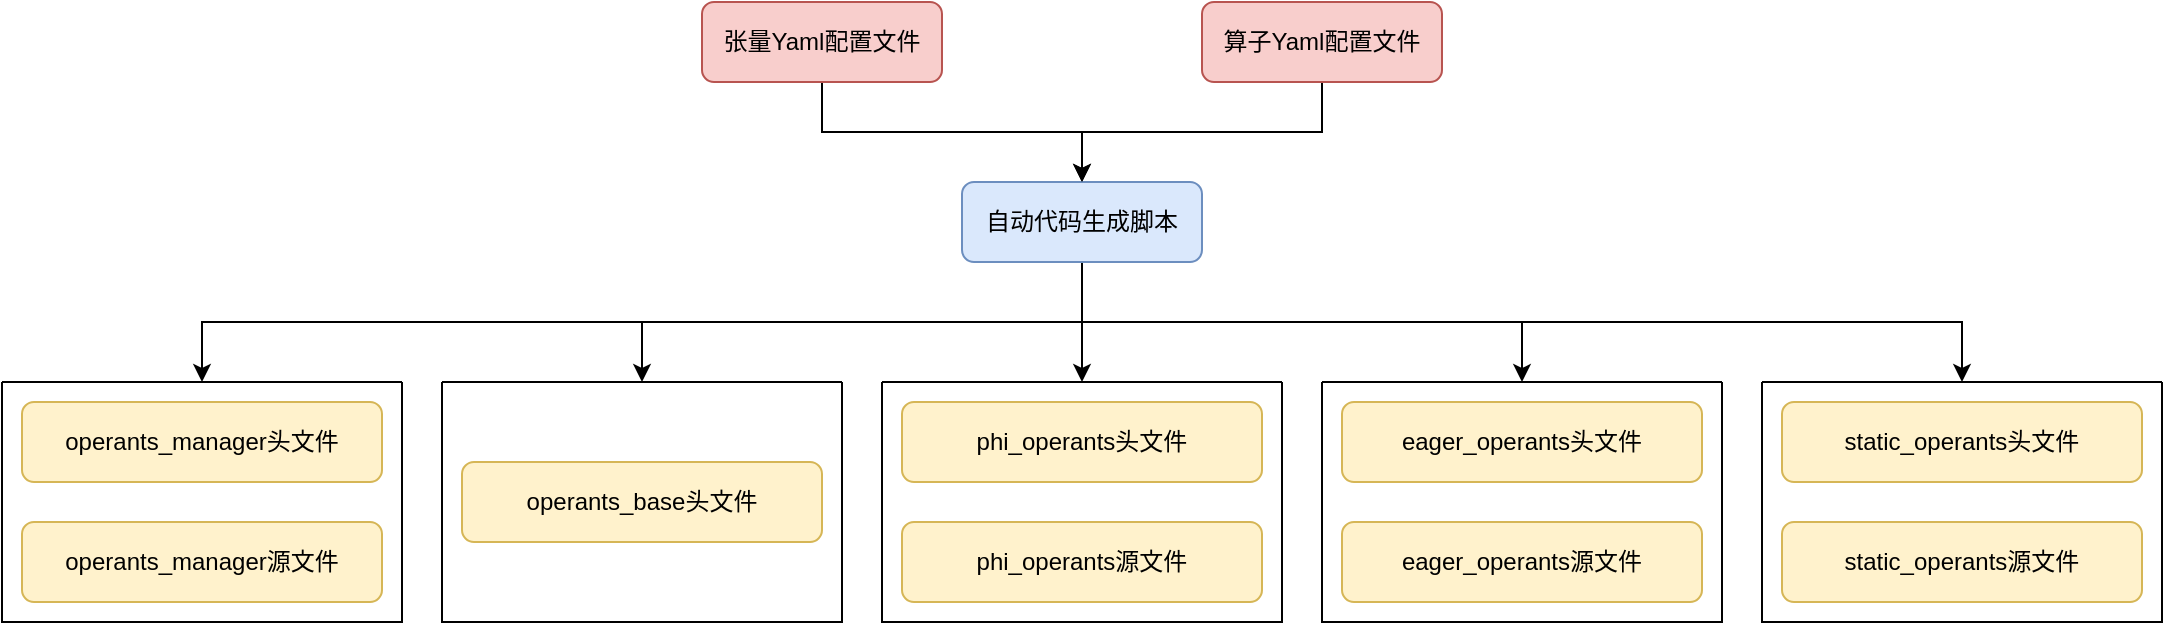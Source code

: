<mxfile version="21.1.7" type="github">
  <diagram id="C5RBs43oDa-KdzZeNtuy" name="Page-1">
    <mxGraphModel dx="954" dy="509" grid="1" gridSize="10" guides="1" tooltips="1" connect="1" arrows="1" fold="1" page="1" pageScale="1" pageWidth="827" pageHeight="1169" math="0" shadow="0">
      <root>
        <mxCell id="WIyWlLk6GJQsqaUBKTNV-0" />
        <mxCell id="WIyWlLk6GJQsqaUBKTNV-1" parent="WIyWlLk6GJQsqaUBKTNV-0" />
        <mxCell id="47F37ZHU6KCw2hR8KMi0-0" style="edgeStyle=orthogonalEdgeStyle;rounded=0;orthogonalLoop=1;jettySize=auto;html=1;exitX=0.5;exitY=1;exitDx=0;exitDy=0;" parent="WIyWlLk6GJQsqaUBKTNV-1" source="WIyWlLk6GJQsqaUBKTNV-3" target="WIyWlLk6GJQsqaUBKTNV-7" edge="1">
          <mxGeometry relative="1" as="geometry" />
        </mxCell>
        <mxCell id="WIyWlLk6GJQsqaUBKTNV-3" value="张量Yaml配置文件" style="rounded=1;whiteSpace=wrap;html=1;fontSize=12;glass=0;strokeWidth=1;shadow=0;fillColor=#f8cecc;strokeColor=#b85450;" parent="WIyWlLk6GJQsqaUBKTNV-1" vertex="1">
          <mxGeometry x="360" y="80" width="120" height="40" as="geometry" />
        </mxCell>
        <mxCell id="47F37ZHU6KCw2hR8KMi0-16" style="edgeStyle=orthogonalEdgeStyle;rounded=0;orthogonalLoop=1;jettySize=auto;html=1;exitX=0.5;exitY=1;exitDx=0;exitDy=0;entryX=0.5;entryY=0;entryDx=0;entryDy=0;" parent="WIyWlLk6GJQsqaUBKTNV-1" source="WIyWlLk6GJQsqaUBKTNV-7" target="47F37ZHU6KCw2hR8KMi0-9" edge="1">
          <mxGeometry relative="1" as="geometry" />
        </mxCell>
        <mxCell id="47F37ZHU6KCw2hR8KMi0-17" style="edgeStyle=orthogonalEdgeStyle;rounded=0;orthogonalLoop=1;jettySize=auto;html=1;exitX=0.5;exitY=1;exitDx=0;exitDy=0;entryX=0.5;entryY=0;entryDx=0;entryDy=0;" parent="WIyWlLk6GJQsqaUBKTNV-1" source="WIyWlLk6GJQsqaUBKTNV-7" target="47F37ZHU6KCw2hR8KMi0-6" edge="1">
          <mxGeometry relative="1" as="geometry" />
        </mxCell>
        <mxCell id="47F37ZHU6KCw2hR8KMi0-18" style="edgeStyle=orthogonalEdgeStyle;rounded=0;orthogonalLoop=1;jettySize=auto;html=1;exitX=0.5;exitY=1;exitDx=0;exitDy=0;entryX=0.5;entryY=0;entryDx=0;entryDy=0;" parent="WIyWlLk6GJQsqaUBKTNV-1" source="WIyWlLk6GJQsqaUBKTNV-7" target="47F37ZHU6KCw2hR8KMi0-3" edge="1">
          <mxGeometry relative="1" as="geometry" />
        </mxCell>
        <mxCell id="47F37ZHU6KCw2hR8KMi0-19" style="edgeStyle=orthogonalEdgeStyle;rounded=0;orthogonalLoop=1;jettySize=auto;html=1;exitX=0.5;exitY=1;exitDx=0;exitDy=0;entryX=0.5;entryY=0;entryDx=0;entryDy=0;" parent="WIyWlLk6GJQsqaUBKTNV-1" source="WIyWlLk6GJQsqaUBKTNV-7" target="47F37ZHU6KCw2hR8KMi0-12" edge="1">
          <mxGeometry relative="1" as="geometry" />
        </mxCell>
        <mxCell id="47F37ZHU6KCw2hR8KMi0-20" style="edgeStyle=orthogonalEdgeStyle;rounded=0;orthogonalLoop=1;jettySize=auto;html=1;exitX=0.5;exitY=1;exitDx=0;exitDy=0;entryX=0.5;entryY=0;entryDx=0;entryDy=0;" parent="WIyWlLk6GJQsqaUBKTNV-1" source="WIyWlLk6GJQsqaUBKTNV-7" target="47F37ZHU6KCw2hR8KMi0-15" edge="1">
          <mxGeometry relative="1" as="geometry" />
        </mxCell>
        <mxCell id="WIyWlLk6GJQsqaUBKTNV-7" value="自动代码生成脚本" style="rounded=1;whiteSpace=wrap;html=1;fontSize=12;glass=0;strokeWidth=1;shadow=0;fillColor=#dae8fc;strokeColor=#6c8ebf;" parent="WIyWlLk6GJQsqaUBKTNV-1" vertex="1">
          <mxGeometry x="490" y="170" width="120" height="40" as="geometry" />
        </mxCell>
        <mxCell id="47F37ZHU6KCw2hR8KMi0-1" value="operants_manager头文件" style="rounded=1;whiteSpace=wrap;html=1;fontSize=12;glass=0;strokeWidth=1;shadow=0;fillColor=#fff2cc;strokeColor=#d6b656;" parent="WIyWlLk6GJQsqaUBKTNV-1" vertex="1">
          <mxGeometry x="20" y="280" width="180" height="40" as="geometry" />
        </mxCell>
        <mxCell id="47F37ZHU6KCw2hR8KMi0-2" value="operants_manager源文件" style="rounded=1;whiteSpace=wrap;html=1;fontSize=12;glass=0;strokeWidth=1;shadow=0;fillColor=#fff2cc;strokeColor=#d6b656;" parent="WIyWlLk6GJQsqaUBKTNV-1" vertex="1">
          <mxGeometry x="20" y="340" width="180" height="40" as="geometry" />
        </mxCell>
        <mxCell id="47F37ZHU6KCw2hR8KMi0-3" value="" style="swimlane;startSize=0;" parent="WIyWlLk6GJQsqaUBKTNV-1" vertex="1">
          <mxGeometry x="10" y="270" width="200" height="120" as="geometry" />
        </mxCell>
        <mxCell id="47F37ZHU6KCw2hR8KMi0-6" value="" style="swimlane;startSize=0;" parent="WIyWlLk6GJQsqaUBKTNV-1" vertex="1">
          <mxGeometry x="230" y="270" width="200" height="120" as="geometry" />
        </mxCell>
        <mxCell id="47F37ZHU6KCw2hR8KMi0-4" value="operants_base头文件" style="rounded=1;whiteSpace=wrap;html=1;fontSize=12;glass=0;strokeWidth=1;shadow=0;fillColor=#fff2cc;strokeColor=#d6b656;" parent="47F37ZHU6KCw2hR8KMi0-6" vertex="1">
          <mxGeometry x="10" y="40" width="180" height="40" as="geometry" />
        </mxCell>
        <mxCell id="47F37ZHU6KCw2hR8KMi0-7" value="phi_operants头文件" style="rounded=1;whiteSpace=wrap;html=1;fontSize=12;glass=0;strokeWidth=1;shadow=0;fillColor=#fff2cc;strokeColor=#d6b656;" parent="WIyWlLk6GJQsqaUBKTNV-1" vertex="1">
          <mxGeometry x="460" y="280" width="180" height="40" as="geometry" />
        </mxCell>
        <mxCell id="47F37ZHU6KCw2hR8KMi0-8" value="phi_operants源文件" style="rounded=1;whiteSpace=wrap;html=1;fontSize=12;glass=0;strokeWidth=1;shadow=0;fillColor=#fff2cc;strokeColor=#d6b656;" parent="WIyWlLk6GJQsqaUBKTNV-1" vertex="1">
          <mxGeometry x="460" y="340" width="180" height="40" as="geometry" />
        </mxCell>
        <mxCell id="47F37ZHU6KCw2hR8KMi0-9" value="" style="swimlane;startSize=0;" parent="WIyWlLk6GJQsqaUBKTNV-1" vertex="1">
          <mxGeometry x="450" y="270" width="200" height="120" as="geometry" />
        </mxCell>
        <mxCell id="47F37ZHU6KCw2hR8KMi0-10" value="eager_operants头文件" style="rounded=1;whiteSpace=wrap;html=1;fontSize=12;glass=0;strokeWidth=1;shadow=0;fillColor=#fff2cc;strokeColor=#d6b656;" parent="WIyWlLk6GJQsqaUBKTNV-1" vertex="1">
          <mxGeometry x="680" y="280" width="180" height="40" as="geometry" />
        </mxCell>
        <mxCell id="47F37ZHU6KCw2hR8KMi0-11" value="eager_operants源文件" style="rounded=1;whiteSpace=wrap;html=1;fontSize=12;glass=0;strokeWidth=1;shadow=0;fillColor=#fff2cc;strokeColor=#d6b656;" parent="WIyWlLk6GJQsqaUBKTNV-1" vertex="1">
          <mxGeometry x="680" y="340" width="180" height="40" as="geometry" />
        </mxCell>
        <mxCell id="47F37ZHU6KCw2hR8KMi0-12" value="" style="swimlane;startSize=0;" parent="WIyWlLk6GJQsqaUBKTNV-1" vertex="1">
          <mxGeometry x="670" y="270" width="200" height="120" as="geometry" />
        </mxCell>
        <mxCell id="47F37ZHU6KCw2hR8KMi0-13" value="static_operants头文件" style="rounded=1;whiteSpace=wrap;html=1;fontSize=12;glass=0;strokeWidth=1;shadow=0;fillColor=#fff2cc;strokeColor=#d6b656;" parent="WIyWlLk6GJQsqaUBKTNV-1" vertex="1">
          <mxGeometry x="900" y="280" width="180" height="40" as="geometry" />
        </mxCell>
        <mxCell id="47F37ZHU6KCw2hR8KMi0-14" value="static_operants源文件" style="rounded=1;whiteSpace=wrap;html=1;fontSize=12;glass=0;strokeWidth=1;shadow=0;fillColor=#fff2cc;strokeColor=#d6b656;" parent="WIyWlLk6GJQsqaUBKTNV-1" vertex="1">
          <mxGeometry x="900" y="340" width="180" height="40" as="geometry" />
        </mxCell>
        <mxCell id="47F37ZHU6KCw2hR8KMi0-15" value="" style="swimlane;startSize=0;" parent="WIyWlLk6GJQsqaUBKTNV-1" vertex="1">
          <mxGeometry x="890" y="270" width="200" height="120" as="geometry" />
        </mxCell>
        <mxCell id="9Rwz4sucT86pbObDuEte-1" style="edgeStyle=orthogonalEdgeStyle;rounded=0;orthogonalLoop=1;jettySize=auto;html=1;exitX=0.5;exitY=1;exitDx=0;exitDy=0;entryX=0.5;entryY=0;entryDx=0;entryDy=0;" edge="1" parent="WIyWlLk6GJQsqaUBKTNV-1" source="9Rwz4sucT86pbObDuEte-0" target="WIyWlLk6GJQsqaUBKTNV-7">
          <mxGeometry relative="1" as="geometry" />
        </mxCell>
        <mxCell id="9Rwz4sucT86pbObDuEte-0" value="算子Yaml配置文件" style="rounded=1;whiteSpace=wrap;html=1;fontSize=12;glass=0;strokeWidth=1;shadow=0;fillColor=#f8cecc;strokeColor=#b85450;" vertex="1" parent="WIyWlLk6GJQsqaUBKTNV-1">
          <mxGeometry x="610" y="80" width="120" height="40" as="geometry" />
        </mxCell>
      </root>
    </mxGraphModel>
  </diagram>
</mxfile>
